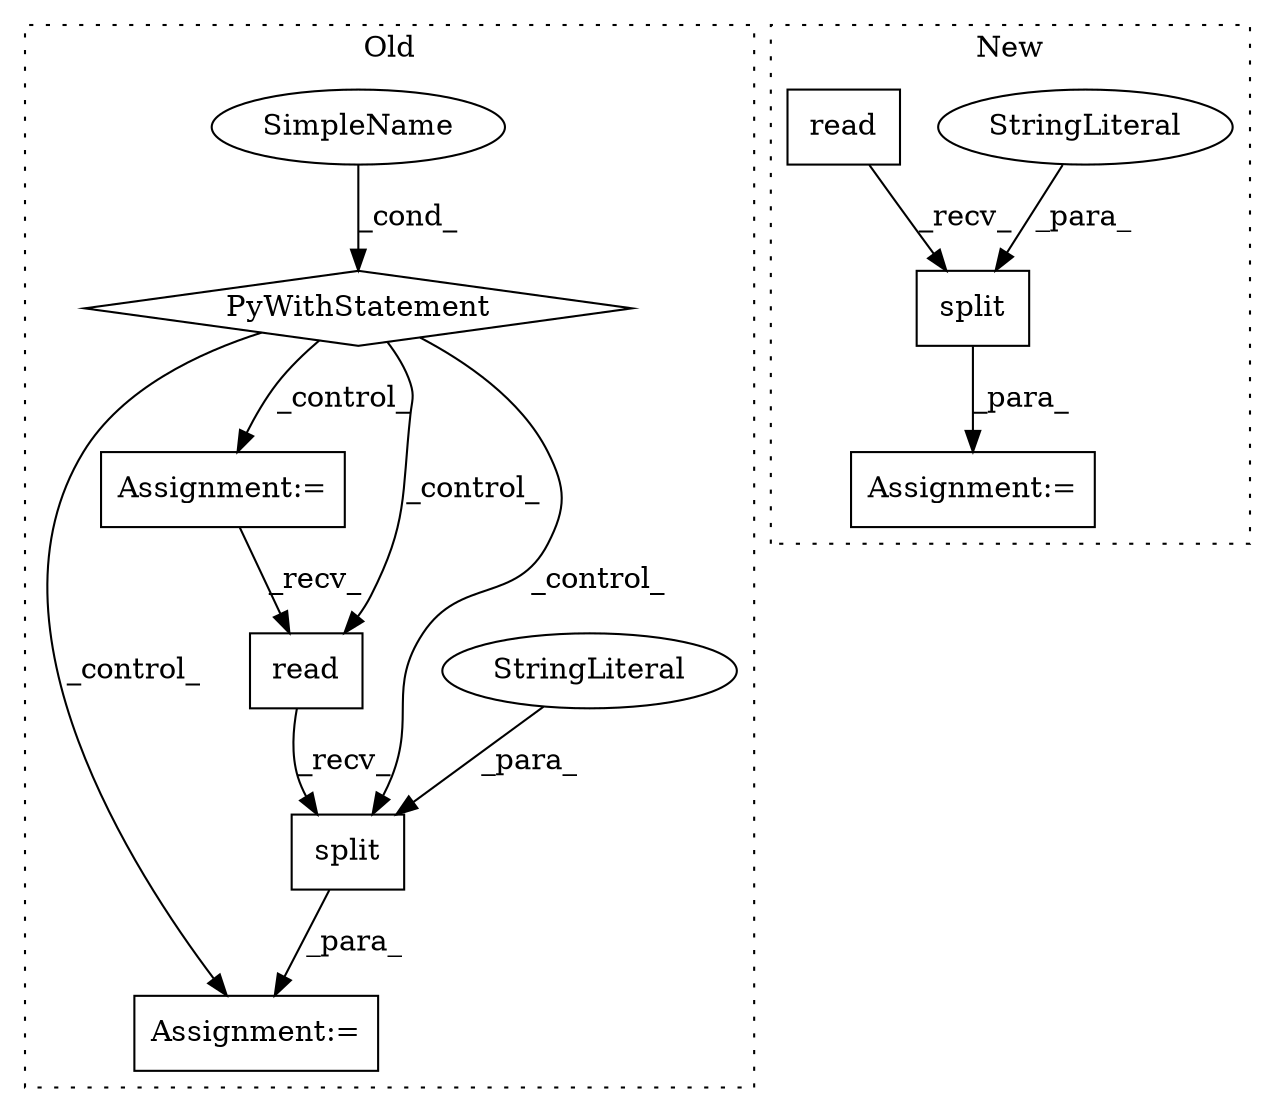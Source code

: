 digraph G {
subgraph cluster0 {
1 [label="read" a="32" s="349" l="6" shape="box"];
5 [label="Assignment:=" a="7" s="346" l="1" shape="box"];
7 [label="split" a="32" s="356,366" l="6,1" shape="box"];
8 [label="SimpleName" a="42" s="" l="" shape="ellipse"];
9 [label="StringLiteral" a="45" s="362" l="4" shape="ellipse"];
10 [label="PyWithStatement" a="104" s="275,316" l="10,2" shape="diamond"];
11 [label="Assignment:=" a="7" s="333" l="1" shape="box"];
label = "Old";
style="dotted";
}
subgraph cluster1 {
2 [label="split" a="32" s="321,331" l="6,1" shape="box"];
3 [label="StringLiteral" a="45" s="327" l="4" shape="ellipse"];
4 [label="Assignment:=" a="7" s="315" l="1" shape="box"];
6 [label="read" a="32" s="289,304" l="5,1" shape="box"];
label = "New";
style="dotted";
}
1 -> 7 [label="_recv_"];
2 -> 4 [label="_para_"];
3 -> 2 [label="_para_"];
6 -> 2 [label="_recv_"];
7 -> 5 [label="_para_"];
8 -> 10 [label="_cond_"];
9 -> 7 [label="_para_"];
10 -> 1 [label="_control_"];
10 -> 7 [label="_control_"];
10 -> 11 [label="_control_"];
10 -> 5 [label="_control_"];
11 -> 1 [label="_recv_"];
}
